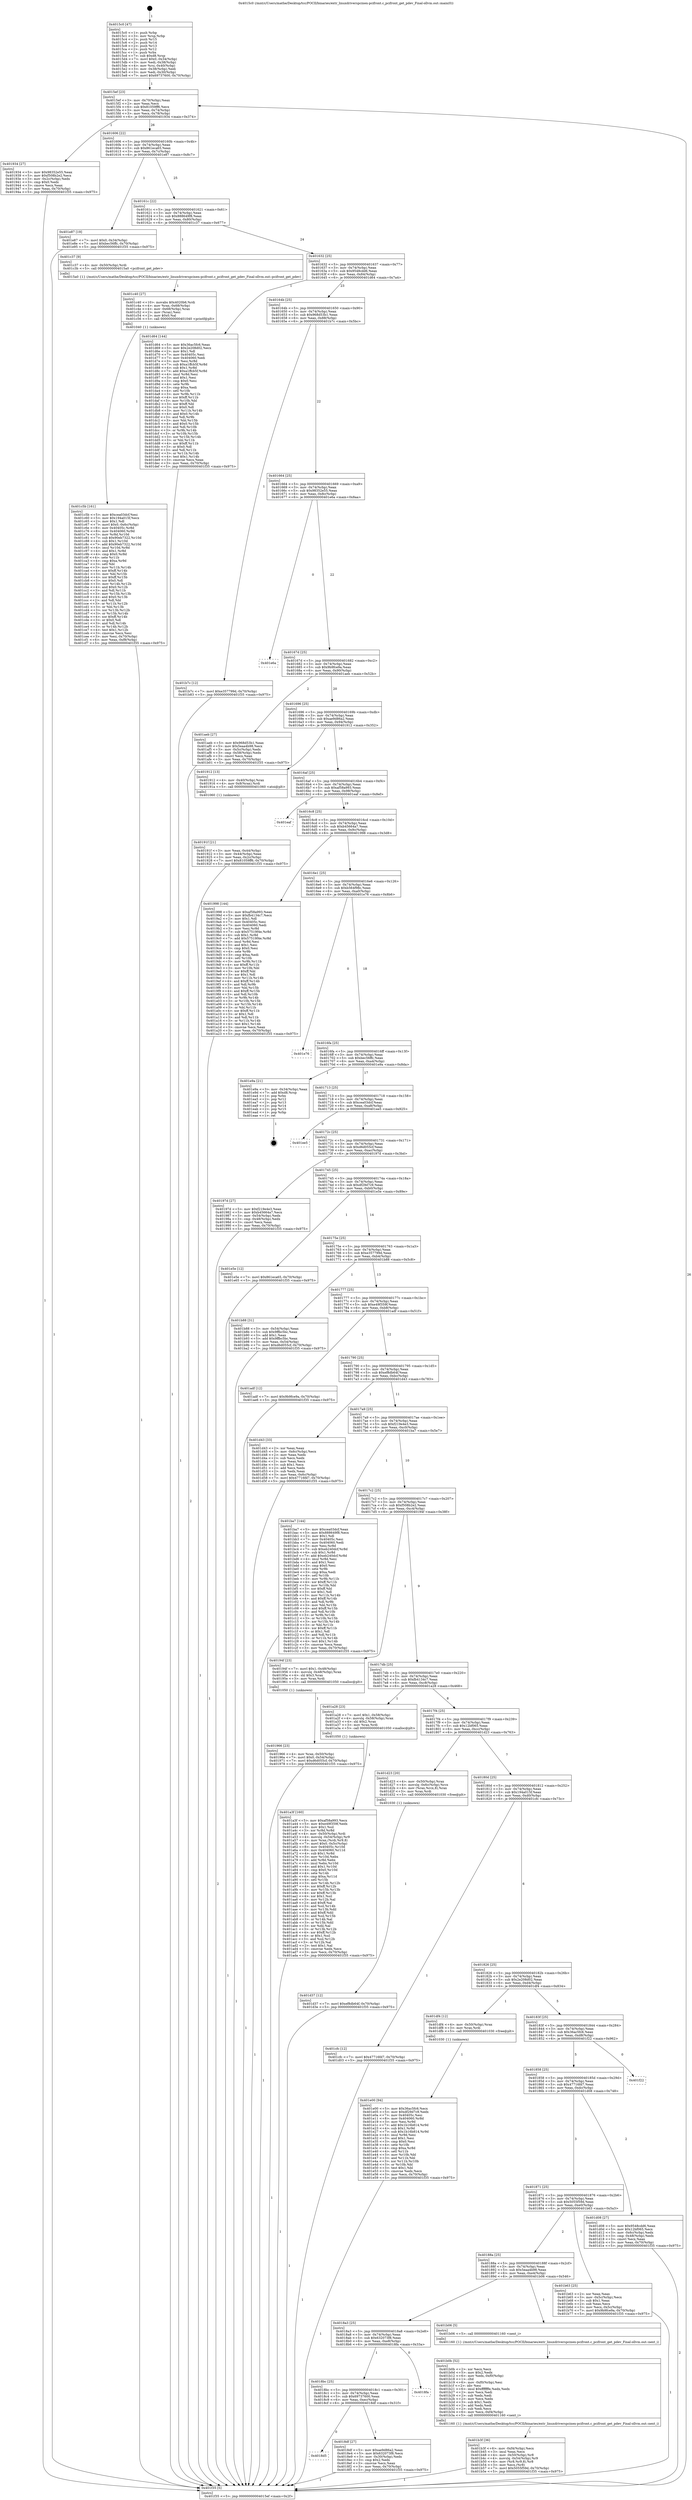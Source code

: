 digraph "0x4015c0" {
  label = "0x4015c0 (/mnt/c/Users/mathe/Desktop/tcc/POCII/binaries/extr_linuxdriverspcixen-pcifront.c_pcifront_get_pdev_Final-ollvm.out::main(0))"
  labelloc = "t"
  node[shape=record]

  Entry [label="",width=0.3,height=0.3,shape=circle,fillcolor=black,style=filled]
  "0x4015ef" [label="{
     0x4015ef [23]\l
     | [instrs]\l
     &nbsp;&nbsp;0x4015ef \<+3\>: mov -0x70(%rbp),%eax\l
     &nbsp;&nbsp;0x4015f2 \<+2\>: mov %eax,%ecx\l
     &nbsp;&nbsp;0x4015f4 \<+6\>: sub $0x81059ff6,%ecx\l
     &nbsp;&nbsp;0x4015fa \<+3\>: mov %eax,-0x74(%rbp)\l
     &nbsp;&nbsp;0x4015fd \<+3\>: mov %ecx,-0x78(%rbp)\l
     &nbsp;&nbsp;0x401600 \<+6\>: je 0000000000401934 \<main+0x374\>\l
  }"]
  "0x401934" [label="{
     0x401934 [27]\l
     | [instrs]\l
     &nbsp;&nbsp;0x401934 \<+5\>: mov $0x98352e55,%eax\l
     &nbsp;&nbsp;0x401939 \<+5\>: mov $0xf508b2e2,%ecx\l
     &nbsp;&nbsp;0x40193e \<+3\>: mov -0x2c(%rbp),%edx\l
     &nbsp;&nbsp;0x401941 \<+3\>: cmp $0x0,%edx\l
     &nbsp;&nbsp;0x401944 \<+3\>: cmove %ecx,%eax\l
     &nbsp;&nbsp;0x401947 \<+3\>: mov %eax,-0x70(%rbp)\l
     &nbsp;&nbsp;0x40194a \<+5\>: jmp 0000000000401f35 \<main+0x975\>\l
  }"]
  "0x401606" [label="{
     0x401606 [22]\l
     | [instrs]\l
     &nbsp;&nbsp;0x401606 \<+5\>: jmp 000000000040160b \<main+0x4b\>\l
     &nbsp;&nbsp;0x40160b \<+3\>: mov -0x74(%rbp),%eax\l
     &nbsp;&nbsp;0x40160e \<+5\>: sub $0x861eca65,%eax\l
     &nbsp;&nbsp;0x401613 \<+3\>: mov %eax,-0x7c(%rbp)\l
     &nbsp;&nbsp;0x401616 \<+6\>: je 0000000000401e87 \<main+0x8c7\>\l
  }"]
  Exit [label="",width=0.3,height=0.3,shape=circle,fillcolor=black,style=filled,peripheries=2]
  "0x401e87" [label="{
     0x401e87 [19]\l
     | [instrs]\l
     &nbsp;&nbsp;0x401e87 \<+7\>: movl $0x0,-0x34(%rbp)\l
     &nbsp;&nbsp;0x401e8e \<+7\>: movl $0xbec56ffc,-0x70(%rbp)\l
     &nbsp;&nbsp;0x401e95 \<+5\>: jmp 0000000000401f35 \<main+0x975\>\l
  }"]
  "0x40161c" [label="{
     0x40161c [22]\l
     | [instrs]\l
     &nbsp;&nbsp;0x40161c \<+5\>: jmp 0000000000401621 \<main+0x61\>\l
     &nbsp;&nbsp;0x401621 \<+3\>: mov -0x74(%rbp),%eax\l
     &nbsp;&nbsp;0x401624 \<+5\>: sub $0x888649f8,%eax\l
     &nbsp;&nbsp;0x401629 \<+3\>: mov %eax,-0x80(%rbp)\l
     &nbsp;&nbsp;0x40162c \<+6\>: je 0000000000401c37 \<main+0x677\>\l
  }"]
  "0x401e00" [label="{
     0x401e00 [94]\l
     | [instrs]\l
     &nbsp;&nbsp;0x401e00 \<+5\>: mov $0x36ac5fc6,%ecx\l
     &nbsp;&nbsp;0x401e05 \<+5\>: mov $0xdf29d7c9,%edx\l
     &nbsp;&nbsp;0x401e0a \<+7\>: mov 0x40405c,%esi\l
     &nbsp;&nbsp;0x401e11 \<+8\>: mov 0x404060,%r8d\l
     &nbsp;&nbsp;0x401e19 \<+3\>: mov %esi,%r9d\l
     &nbsp;&nbsp;0x401e1c \<+7\>: add $0x1b16b814,%r9d\l
     &nbsp;&nbsp;0x401e23 \<+4\>: sub $0x1,%r9d\l
     &nbsp;&nbsp;0x401e27 \<+7\>: sub $0x1b16b814,%r9d\l
     &nbsp;&nbsp;0x401e2e \<+4\>: imul %r9d,%esi\l
     &nbsp;&nbsp;0x401e32 \<+3\>: and $0x1,%esi\l
     &nbsp;&nbsp;0x401e35 \<+3\>: cmp $0x0,%esi\l
     &nbsp;&nbsp;0x401e38 \<+4\>: sete %r10b\l
     &nbsp;&nbsp;0x401e3c \<+4\>: cmp $0xa,%r8d\l
     &nbsp;&nbsp;0x401e40 \<+4\>: setl %r11b\l
     &nbsp;&nbsp;0x401e44 \<+3\>: mov %r10b,%bl\l
     &nbsp;&nbsp;0x401e47 \<+3\>: and %r11b,%bl\l
     &nbsp;&nbsp;0x401e4a \<+3\>: xor %r11b,%r10b\l
     &nbsp;&nbsp;0x401e4d \<+3\>: or %r10b,%bl\l
     &nbsp;&nbsp;0x401e50 \<+3\>: test $0x1,%bl\l
     &nbsp;&nbsp;0x401e53 \<+3\>: cmovne %edx,%ecx\l
     &nbsp;&nbsp;0x401e56 \<+3\>: mov %ecx,-0x70(%rbp)\l
     &nbsp;&nbsp;0x401e59 \<+5\>: jmp 0000000000401f35 \<main+0x975\>\l
  }"]
  "0x401c37" [label="{
     0x401c37 [9]\l
     | [instrs]\l
     &nbsp;&nbsp;0x401c37 \<+4\>: mov -0x50(%rbp),%rdi\l
     &nbsp;&nbsp;0x401c3b \<+5\>: call 00000000004015a0 \<pcifront_get_pdev\>\l
     | [calls]\l
     &nbsp;&nbsp;0x4015a0 \{1\} (/mnt/c/Users/mathe/Desktop/tcc/POCII/binaries/extr_linuxdriverspcixen-pcifront.c_pcifront_get_pdev_Final-ollvm.out::pcifront_get_pdev)\l
  }"]
  "0x401632" [label="{
     0x401632 [25]\l
     | [instrs]\l
     &nbsp;&nbsp;0x401632 \<+5\>: jmp 0000000000401637 \<main+0x77\>\l
     &nbsp;&nbsp;0x401637 \<+3\>: mov -0x74(%rbp),%eax\l
     &nbsp;&nbsp;0x40163a \<+5\>: sub $0x9548cdd6,%eax\l
     &nbsp;&nbsp;0x40163f \<+6\>: mov %eax,-0x84(%rbp)\l
     &nbsp;&nbsp;0x401645 \<+6\>: je 0000000000401d64 \<main+0x7a4\>\l
  }"]
  "0x401d37" [label="{
     0x401d37 [12]\l
     | [instrs]\l
     &nbsp;&nbsp;0x401d37 \<+7\>: movl $0xef8db64f,-0x70(%rbp)\l
     &nbsp;&nbsp;0x401d3e \<+5\>: jmp 0000000000401f35 \<main+0x975\>\l
  }"]
  "0x401d64" [label="{
     0x401d64 [144]\l
     | [instrs]\l
     &nbsp;&nbsp;0x401d64 \<+5\>: mov $0x36ac5fc6,%eax\l
     &nbsp;&nbsp;0x401d69 \<+5\>: mov $0x2e208d02,%ecx\l
     &nbsp;&nbsp;0x401d6e \<+2\>: mov $0x1,%dl\l
     &nbsp;&nbsp;0x401d70 \<+7\>: mov 0x40405c,%esi\l
     &nbsp;&nbsp;0x401d77 \<+7\>: mov 0x404060,%edi\l
     &nbsp;&nbsp;0x401d7e \<+3\>: mov %esi,%r8d\l
     &nbsp;&nbsp;0x401d81 \<+7\>: sub $0xa1ffcb5f,%r8d\l
     &nbsp;&nbsp;0x401d88 \<+4\>: sub $0x1,%r8d\l
     &nbsp;&nbsp;0x401d8c \<+7\>: add $0xa1ffcb5f,%r8d\l
     &nbsp;&nbsp;0x401d93 \<+4\>: imul %r8d,%esi\l
     &nbsp;&nbsp;0x401d97 \<+3\>: and $0x1,%esi\l
     &nbsp;&nbsp;0x401d9a \<+3\>: cmp $0x0,%esi\l
     &nbsp;&nbsp;0x401d9d \<+4\>: sete %r9b\l
     &nbsp;&nbsp;0x401da1 \<+3\>: cmp $0xa,%edi\l
     &nbsp;&nbsp;0x401da4 \<+4\>: setl %r10b\l
     &nbsp;&nbsp;0x401da8 \<+3\>: mov %r9b,%r11b\l
     &nbsp;&nbsp;0x401dab \<+4\>: xor $0xff,%r11b\l
     &nbsp;&nbsp;0x401daf \<+3\>: mov %r10b,%bl\l
     &nbsp;&nbsp;0x401db2 \<+3\>: xor $0xff,%bl\l
     &nbsp;&nbsp;0x401db5 \<+3\>: xor $0x0,%dl\l
     &nbsp;&nbsp;0x401db8 \<+3\>: mov %r11b,%r14b\l
     &nbsp;&nbsp;0x401dbb \<+4\>: and $0x0,%r14b\l
     &nbsp;&nbsp;0x401dbf \<+3\>: and %dl,%r9b\l
     &nbsp;&nbsp;0x401dc2 \<+3\>: mov %bl,%r15b\l
     &nbsp;&nbsp;0x401dc5 \<+4\>: and $0x0,%r15b\l
     &nbsp;&nbsp;0x401dc9 \<+3\>: and %dl,%r10b\l
     &nbsp;&nbsp;0x401dcc \<+3\>: or %r9b,%r14b\l
     &nbsp;&nbsp;0x401dcf \<+3\>: or %r10b,%r15b\l
     &nbsp;&nbsp;0x401dd2 \<+3\>: xor %r15b,%r14b\l
     &nbsp;&nbsp;0x401dd5 \<+3\>: or %bl,%r11b\l
     &nbsp;&nbsp;0x401dd8 \<+4\>: xor $0xff,%r11b\l
     &nbsp;&nbsp;0x401ddc \<+3\>: or $0x0,%dl\l
     &nbsp;&nbsp;0x401ddf \<+3\>: and %dl,%r11b\l
     &nbsp;&nbsp;0x401de2 \<+3\>: or %r11b,%r14b\l
     &nbsp;&nbsp;0x401de5 \<+4\>: test $0x1,%r14b\l
     &nbsp;&nbsp;0x401de9 \<+3\>: cmovne %ecx,%eax\l
     &nbsp;&nbsp;0x401dec \<+3\>: mov %eax,-0x70(%rbp)\l
     &nbsp;&nbsp;0x401def \<+5\>: jmp 0000000000401f35 \<main+0x975\>\l
  }"]
  "0x40164b" [label="{
     0x40164b [25]\l
     | [instrs]\l
     &nbsp;&nbsp;0x40164b \<+5\>: jmp 0000000000401650 \<main+0x90\>\l
     &nbsp;&nbsp;0x401650 \<+3\>: mov -0x74(%rbp),%eax\l
     &nbsp;&nbsp;0x401653 \<+5\>: sub $0x968d53b1,%eax\l
     &nbsp;&nbsp;0x401658 \<+6\>: mov %eax,-0x88(%rbp)\l
     &nbsp;&nbsp;0x40165e \<+6\>: je 0000000000401b7c \<main+0x5bc\>\l
  }"]
  "0x401c5b" [label="{
     0x401c5b [161]\l
     | [instrs]\l
     &nbsp;&nbsp;0x401c5b \<+5\>: mov $0xcea03dcf,%esi\l
     &nbsp;&nbsp;0x401c60 \<+5\>: mov $0x194a015f,%ecx\l
     &nbsp;&nbsp;0x401c65 \<+2\>: mov $0x1,%dl\l
     &nbsp;&nbsp;0x401c67 \<+7\>: movl $0x0,-0x6c(%rbp)\l
     &nbsp;&nbsp;0x401c6e \<+8\>: mov 0x40405c,%r8d\l
     &nbsp;&nbsp;0x401c76 \<+8\>: mov 0x404060,%r9d\l
     &nbsp;&nbsp;0x401c7e \<+3\>: mov %r8d,%r10d\l
     &nbsp;&nbsp;0x401c81 \<+7\>: sub $0x90eb7322,%r10d\l
     &nbsp;&nbsp;0x401c88 \<+4\>: sub $0x1,%r10d\l
     &nbsp;&nbsp;0x401c8c \<+7\>: add $0x90eb7322,%r10d\l
     &nbsp;&nbsp;0x401c93 \<+4\>: imul %r10d,%r8d\l
     &nbsp;&nbsp;0x401c97 \<+4\>: and $0x1,%r8d\l
     &nbsp;&nbsp;0x401c9b \<+4\>: cmp $0x0,%r8d\l
     &nbsp;&nbsp;0x401c9f \<+4\>: sete %r11b\l
     &nbsp;&nbsp;0x401ca3 \<+4\>: cmp $0xa,%r9d\l
     &nbsp;&nbsp;0x401ca7 \<+3\>: setl %bl\l
     &nbsp;&nbsp;0x401caa \<+3\>: mov %r11b,%r14b\l
     &nbsp;&nbsp;0x401cad \<+4\>: xor $0xff,%r14b\l
     &nbsp;&nbsp;0x401cb1 \<+3\>: mov %bl,%r15b\l
     &nbsp;&nbsp;0x401cb4 \<+4\>: xor $0xff,%r15b\l
     &nbsp;&nbsp;0x401cb8 \<+3\>: xor $0x0,%dl\l
     &nbsp;&nbsp;0x401cbb \<+3\>: mov %r14b,%r12b\l
     &nbsp;&nbsp;0x401cbe \<+4\>: and $0x0,%r12b\l
     &nbsp;&nbsp;0x401cc2 \<+3\>: and %dl,%r11b\l
     &nbsp;&nbsp;0x401cc5 \<+3\>: mov %r15b,%r13b\l
     &nbsp;&nbsp;0x401cc8 \<+4\>: and $0x0,%r13b\l
     &nbsp;&nbsp;0x401ccc \<+2\>: and %dl,%bl\l
     &nbsp;&nbsp;0x401cce \<+3\>: or %r11b,%r12b\l
     &nbsp;&nbsp;0x401cd1 \<+3\>: or %bl,%r13b\l
     &nbsp;&nbsp;0x401cd4 \<+3\>: xor %r13b,%r12b\l
     &nbsp;&nbsp;0x401cd7 \<+3\>: or %r15b,%r14b\l
     &nbsp;&nbsp;0x401cda \<+4\>: xor $0xff,%r14b\l
     &nbsp;&nbsp;0x401cde \<+3\>: or $0x0,%dl\l
     &nbsp;&nbsp;0x401ce1 \<+3\>: and %dl,%r14b\l
     &nbsp;&nbsp;0x401ce4 \<+3\>: or %r14b,%r12b\l
     &nbsp;&nbsp;0x401ce7 \<+4\>: test $0x1,%r12b\l
     &nbsp;&nbsp;0x401ceb \<+3\>: cmovne %ecx,%esi\l
     &nbsp;&nbsp;0x401cee \<+3\>: mov %esi,-0x70(%rbp)\l
     &nbsp;&nbsp;0x401cf1 \<+6\>: mov %eax,-0xf8(%rbp)\l
     &nbsp;&nbsp;0x401cf7 \<+5\>: jmp 0000000000401f35 \<main+0x975\>\l
  }"]
  "0x401b7c" [label="{
     0x401b7c [12]\l
     | [instrs]\l
     &nbsp;&nbsp;0x401b7c \<+7\>: movl $0xe357799d,-0x70(%rbp)\l
     &nbsp;&nbsp;0x401b83 \<+5\>: jmp 0000000000401f35 \<main+0x975\>\l
  }"]
  "0x401664" [label="{
     0x401664 [25]\l
     | [instrs]\l
     &nbsp;&nbsp;0x401664 \<+5\>: jmp 0000000000401669 \<main+0xa9\>\l
     &nbsp;&nbsp;0x401669 \<+3\>: mov -0x74(%rbp),%eax\l
     &nbsp;&nbsp;0x40166c \<+5\>: sub $0x98352e55,%eax\l
     &nbsp;&nbsp;0x401671 \<+6\>: mov %eax,-0x8c(%rbp)\l
     &nbsp;&nbsp;0x401677 \<+6\>: je 0000000000401e6a \<main+0x8aa\>\l
  }"]
  "0x401c40" [label="{
     0x401c40 [27]\l
     | [instrs]\l
     &nbsp;&nbsp;0x401c40 \<+10\>: movabs $0x4020b6,%rdi\l
     &nbsp;&nbsp;0x401c4a \<+4\>: mov %rax,-0x68(%rbp)\l
     &nbsp;&nbsp;0x401c4e \<+4\>: mov -0x68(%rbp),%rax\l
     &nbsp;&nbsp;0x401c52 \<+2\>: mov (%rax),%esi\l
     &nbsp;&nbsp;0x401c54 \<+2\>: mov $0x0,%al\l
     &nbsp;&nbsp;0x401c56 \<+5\>: call 0000000000401040 \<printf@plt\>\l
     | [calls]\l
     &nbsp;&nbsp;0x401040 \{1\} (unknown)\l
  }"]
  "0x401e6a" [label="{
     0x401e6a\l
  }", style=dashed]
  "0x40167d" [label="{
     0x40167d [25]\l
     | [instrs]\l
     &nbsp;&nbsp;0x40167d \<+5\>: jmp 0000000000401682 \<main+0xc2\>\l
     &nbsp;&nbsp;0x401682 \<+3\>: mov -0x74(%rbp),%eax\l
     &nbsp;&nbsp;0x401685 \<+5\>: sub $0x9b9fce9a,%eax\l
     &nbsp;&nbsp;0x40168a \<+6\>: mov %eax,-0x90(%rbp)\l
     &nbsp;&nbsp;0x401690 \<+6\>: je 0000000000401aeb \<main+0x52b\>\l
  }"]
  "0x401b3f" [label="{
     0x401b3f [36]\l
     | [instrs]\l
     &nbsp;&nbsp;0x401b3f \<+6\>: mov -0xf4(%rbp),%ecx\l
     &nbsp;&nbsp;0x401b45 \<+3\>: imul %eax,%ecx\l
     &nbsp;&nbsp;0x401b48 \<+4\>: mov -0x50(%rbp),%r8\l
     &nbsp;&nbsp;0x401b4c \<+4\>: movslq -0x54(%rbp),%r9\l
     &nbsp;&nbsp;0x401b50 \<+4\>: mov (%r8,%r9,8),%r8\l
     &nbsp;&nbsp;0x401b54 \<+3\>: mov %ecx,(%r8)\l
     &nbsp;&nbsp;0x401b57 \<+7\>: movl $0x5055f59d,-0x70(%rbp)\l
     &nbsp;&nbsp;0x401b5e \<+5\>: jmp 0000000000401f35 \<main+0x975\>\l
  }"]
  "0x401aeb" [label="{
     0x401aeb [27]\l
     | [instrs]\l
     &nbsp;&nbsp;0x401aeb \<+5\>: mov $0x968d53b1,%eax\l
     &nbsp;&nbsp;0x401af0 \<+5\>: mov $0x5eaa4b98,%ecx\l
     &nbsp;&nbsp;0x401af5 \<+3\>: mov -0x5c(%rbp),%edx\l
     &nbsp;&nbsp;0x401af8 \<+3\>: cmp -0x58(%rbp),%edx\l
     &nbsp;&nbsp;0x401afb \<+3\>: cmovl %ecx,%eax\l
     &nbsp;&nbsp;0x401afe \<+3\>: mov %eax,-0x70(%rbp)\l
     &nbsp;&nbsp;0x401b01 \<+5\>: jmp 0000000000401f35 \<main+0x975\>\l
  }"]
  "0x401696" [label="{
     0x401696 [25]\l
     | [instrs]\l
     &nbsp;&nbsp;0x401696 \<+5\>: jmp 000000000040169b \<main+0xdb\>\l
     &nbsp;&nbsp;0x40169b \<+3\>: mov -0x74(%rbp),%eax\l
     &nbsp;&nbsp;0x40169e \<+5\>: sub $0xae9d86a2,%eax\l
     &nbsp;&nbsp;0x4016a3 \<+6\>: mov %eax,-0x94(%rbp)\l
     &nbsp;&nbsp;0x4016a9 \<+6\>: je 0000000000401912 \<main+0x352\>\l
  }"]
  "0x401b0b" [label="{
     0x401b0b [52]\l
     | [instrs]\l
     &nbsp;&nbsp;0x401b0b \<+2\>: xor %ecx,%ecx\l
     &nbsp;&nbsp;0x401b0d \<+5\>: mov $0x2,%edx\l
     &nbsp;&nbsp;0x401b12 \<+6\>: mov %edx,-0xf0(%rbp)\l
     &nbsp;&nbsp;0x401b18 \<+1\>: cltd\l
     &nbsp;&nbsp;0x401b19 \<+6\>: mov -0xf0(%rbp),%esi\l
     &nbsp;&nbsp;0x401b1f \<+2\>: idiv %esi\l
     &nbsp;&nbsp;0x401b21 \<+6\>: imul $0xfffffffe,%edx,%edx\l
     &nbsp;&nbsp;0x401b27 \<+2\>: mov %ecx,%edi\l
     &nbsp;&nbsp;0x401b29 \<+2\>: sub %edx,%edi\l
     &nbsp;&nbsp;0x401b2b \<+2\>: mov %ecx,%edx\l
     &nbsp;&nbsp;0x401b2d \<+3\>: sub $0x1,%edx\l
     &nbsp;&nbsp;0x401b30 \<+2\>: add %edx,%edi\l
     &nbsp;&nbsp;0x401b32 \<+2\>: sub %edi,%ecx\l
     &nbsp;&nbsp;0x401b34 \<+6\>: mov %ecx,-0xf4(%rbp)\l
     &nbsp;&nbsp;0x401b3a \<+5\>: call 0000000000401160 \<next_i\>\l
     | [calls]\l
     &nbsp;&nbsp;0x401160 \{1\} (/mnt/c/Users/mathe/Desktop/tcc/POCII/binaries/extr_linuxdriverspcixen-pcifront.c_pcifront_get_pdev_Final-ollvm.out::next_i)\l
  }"]
  "0x401912" [label="{
     0x401912 [13]\l
     | [instrs]\l
     &nbsp;&nbsp;0x401912 \<+4\>: mov -0x40(%rbp),%rax\l
     &nbsp;&nbsp;0x401916 \<+4\>: mov 0x8(%rax),%rdi\l
     &nbsp;&nbsp;0x40191a \<+5\>: call 0000000000401060 \<atoi@plt\>\l
     | [calls]\l
     &nbsp;&nbsp;0x401060 \{1\} (unknown)\l
  }"]
  "0x4016af" [label="{
     0x4016af [25]\l
     | [instrs]\l
     &nbsp;&nbsp;0x4016af \<+5\>: jmp 00000000004016b4 \<main+0xf4\>\l
     &nbsp;&nbsp;0x4016b4 \<+3\>: mov -0x74(%rbp),%eax\l
     &nbsp;&nbsp;0x4016b7 \<+5\>: sub $0xaf58a993,%eax\l
     &nbsp;&nbsp;0x4016bc \<+6\>: mov %eax,-0x98(%rbp)\l
     &nbsp;&nbsp;0x4016c2 \<+6\>: je 0000000000401eaf \<main+0x8ef\>\l
  }"]
  "0x401a3f" [label="{
     0x401a3f [160]\l
     | [instrs]\l
     &nbsp;&nbsp;0x401a3f \<+5\>: mov $0xaf58a993,%ecx\l
     &nbsp;&nbsp;0x401a44 \<+5\>: mov $0xe49f359f,%edx\l
     &nbsp;&nbsp;0x401a49 \<+3\>: mov $0x1,%sil\l
     &nbsp;&nbsp;0x401a4c \<+3\>: xor %r8d,%r8d\l
     &nbsp;&nbsp;0x401a4f \<+4\>: mov -0x50(%rbp),%rdi\l
     &nbsp;&nbsp;0x401a53 \<+4\>: movslq -0x54(%rbp),%r9\l
     &nbsp;&nbsp;0x401a57 \<+4\>: mov %rax,(%rdi,%r9,8)\l
     &nbsp;&nbsp;0x401a5b \<+7\>: movl $0x0,-0x5c(%rbp)\l
     &nbsp;&nbsp;0x401a62 \<+8\>: mov 0x40405c,%r10d\l
     &nbsp;&nbsp;0x401a6a \<+8\>: mov 0x404060,%r11d\l
     &nbsp;&nbsp;0x401a72 \<+4\>: sub $0x1,%r8d\l
     &nbsp;&nbsp;0x401a76 \<+3\>: mov %r10d,%ebx\l
     &nbsp;&nbsp;0x401a79 \<+3\>: add %r8d,%ebx\l
     &nbsp;&nbsp;0x401a7c \<+4\>: imul %ebx,%r10d\l
     &nbsp;&nbsp;0x401a80 \<+4\>: and $0x1,%r10d\l
     &nbsp;&nbsp;0x401a84 \<+4\>: cmp $0x0,%r10d\l
     &nbsp;&nbsp;0x401a88 \<+4\>: sete %r14b\l
     &nbsp;&nbsp;0x401a8c \<+4\>: cmp $0xa,%r11d\l
     &nbsp;&nbsp;0x401a90 \<+4\>: setl %r15b\l
     &nbsp;&nbsp;0x401a94 \<+3\>: mov %r14b,%r12b\l
     &nbsp;&nbsp;0x401a97 \<+4\>: xor $0xff,%r12b\l
     &nbsp;&nbsp;0x401a9b \<+3\>: mov %r15b,%r13b\l
     &nbsp;&nbsp;0x401a9e \<+4\>: xor $0xff,%r13b\l
     &nbsp;&nbsp;0x401aa2 \<+4\>: xor $0x1,%sil\l
     &nbsp;&nbsp;0x401aa6 \<+3\>: mov %r12b,%al\l
     &nbsp;&nbsp;0x401aa9 \<+2\>: and $0xff,%al\l
     &nbsp;&nbsp;0x401aab \<+3\>: and %sil,%r14b\l
     &nbsp;&nbsp;0x401aae \<+3\>: mov %r13b,%dil\l
     &nbsp;&nbsp;0x401ab1 \<+4\>: and $0xff,%dil\l
     &nbsp;&nbsp;0x401ab5 \<+3\>: and %sil,%r15b\l
     &nbsp;&nbsp;0x401ab8 \<+3\>: or %r14b,%al\l
     &nbsp;&nbsp;0x401abb \<+3\>: or %r15b,%dil\l
     &nbsp;&nbsp;0x401abe \<+3\>: xor %dil,%al\l
     &nbsp;&nbsp;0x401ac1 \<+3\>: or %r13b,%r12b\l
     &nbsp;&nbsp;0x401ac4 \<+4\>: xor $0xff,%r12b\l
     &nbsp;&nbsp;0x401ac8 \<+4\>: or $0x1,%sil\l
     &nbsp;&nbsp;0x401acc \<+3\>: and %sil,%r12b\l
     &nbsp;&nbsp;0x401acf \<+3\>: or %r12b,%al\l
     &nbsp;&nbsp;0x401ad2 \<+2\>: test $0x1,%al\l
     &nbsp;&nbsp;0x401ad4 \<+3\>: cmovne %edx,%ecx\l
     &nbsp;&nbsp;0x401ad7 \<+3\>: mov %ecx,-0x70(%rbp)\l
     &nbsp;&nbsp;0x401ada \<+5\>: jmp 0000000000401f35 \<main+0x975\>\l
  }"]
  "0x401eaf" [label="{
     0x401eaf\l
  }", style=dashed]
  "0x4016c8" [label="{
     0x4016c8 [25]\l
     | [instrs]\l
     &nbsp;&nbsp;0x4016c8 \<+5\>: jmp 00000000004016cd \<main+0x10d\>\l
     &nbsp;&nbsp;0x4016cd \<+3\>: mov -0x74(%rbp),%eax\l
     &nbsp;&nbsp;0x4016d0 \<+5\>: sub $0xb45664a7,%eax\l
     &nbsp;&nbsp;0x4016d5 \<+6\>: mov %eax,-0x9c(%rbp)\l
     &nbsp;&nbsp;0x4016db \<+6\>: je 0000000000401998 \<main+0x3d8\>\l
  }"]
  "0x401966" [label="{
     0x401966 [23]\l
     | [instrs]\l
     &nbsp;&nbsp;0x401966 \<+4\>: mov %rax,-0x50(%rbp)\l
     &nbsp;&nbsp;0x40196a \<+7\>: movl $0x0,-0x54(%rbp)\l
     &nbsp;&nbsp;0x401971 \<+7\>: movl $0xd6d055cf,-0x70(%rbp)\l
     &nbsp;&nbsp;0x401978 \<+5\>: jmp 0000000000401f35 \<main+0x975\>\l
  }"]
  "0x401998" [label="{
     0x401998 [144]\l
     | [instrs]\l
     &nbsp;&nbsp;0x401998 \<+5\>: mov $0xaf58a993,%eax\l
     &nbsp;&nbsp;0x40199d \<+5\>: mov $0xfb4134c7,%ecx\l
     &nbsp;&nbsp;0x4019a2 \<+2\>: mov $0x1,%dl\l
     &nbsp;&nbsp;0x4019a4 \<+7\>: mov 0x40405c,%esi\l
     &nbsp;&nbsp;0x4019ab \<+7\>: mov 0x404060,%edi\l
     &nbsp;&nbsp;0x4019b2 \<+3\>: mov %esi,%r8d\l
     &nbsp;&nbsp;0x4019b5 \<+7\>: sub $0x57519f4e,%r8d\l
     &nbsp;&nbsp;0x4019bc \<+4\>: sub $0x1,%r8d\l
     &nbsp;&nbsp;0x4019c0 \<+7\>: add $0x57519f4e,%r8d\l
     &nbsp;&nbsp;0x4019c7 \<+4\>: imul %r8d,%esi\l
     &nbsp;&nbsp;0x4019cb \<+3\>: and $0x1,%esi\l
     &nbsp;&nbsp;0x4019ce \<+3\>: cmp $0x0,%esi\l
     &nbsp;&nbsp;0x4019d1 \<+4\>: sete %r9b\l
     &nbsp;&nbsp;0x4019d5 \<+3\>: cmp $0xa,%edi\l
     &nbsp;&nbsp;0x4019d8 \<+4\>: setl %r10b\l
     &nbsp;&nbsp;0x4019dc \<+3\>: mov %r9b,%r11b\l
     &nbsp;&nbsp;0x4019df \<+4\>: xor $0xff,%r11b\l
     &nbsp;&nbsp;0x4019e3 \<+3\>: mov %r10b,%bl\l
     &nbsp;&nbsp;0x4019e6 \<+3\>: xor $0xff,%bl\l
     &nbsp;&nbsp;0x4019e9 \<+3\>: xor $0x1,%dl\l
     &nbsp;&nbsp;0x4019ec \<+3\>: mov %r11b,%r14b\l
     &nbsp;&nbsp;0x4019ef \<+4\>: and $0xff,%r14b\l
     &nbsp;&nbsp;0x4019f3 \<+3\>: and %dl,%r9b\l
     &nbsp;&nbsp;0x4019f6 \<+3\>: mov %bl,%r15b\l
     &nbsp;&nbsp;0x4019f9 \<+4\>: and $0xff,%r15b\l
     &nbsp;&nbsp;0x4019fd \<+3\>: and %dl,%r10b\l
     &nbsp;&nbsp;0x401a00 \<+3\>: or %r9b,%r14b\l
     &nbsp;&nbsp;0x401a03 \<+3\>: or %r10b,%r15b\l
     &nbsp;&nbsp;0x401a06 \<+3\>: xor %r15b,%r14b\l
     &nbsp;&nbsp;0x401a09 \<+3\>: or %bl,%r11b\l
     &nbsp;&nbsp;0x401a0c \<+4\>: xor $0xff,%r11b\l
     &nbsp;&nbsp;0x401a10 \<+3\>: or $0x1,%dl\l
     &nbsp;&nbsp;0x401a13 \<+3\>: and %dl,%r11b\l
     &nbsp;&nbsp;0x401a16 \<+3\>: or %r11b,%r14b\l
     &nbsp;&nbsp;0x401a19 \<+4\>: test $0x1,%r14b\l
     &nbsp;&nbsp;0x401a1d \<+3\>: cmovne %ecx,%eax\l
     &nbsp;&nbsp;0x401a20 \<+3\>: mov %eax,-0x70(%rbp)\l
     &nbsp;&nbsp;0x401a23 \<+5\>: jmp 0000000000401f35 \<main+0x975\>\l
  }"]
  "0x4016e1" [label="{
     0x4016e1 [25]\l
     | [instrs]\l
     &nbsp;&nbsp;0x4016e1 \<+5\>: jmp 00000000004016e6 \<main+0x126\>\l
     &nbsp;&nbsp;0x4016e6 \<+3\>: mov -0x74(%rbp),%eax\l
     &nbsp;&nbsp;0x4016e9 \<+5\>: sub $0xb564f98c,%eax\l
     &nbsp;&nbsp;0x4016ee \<+6\>: mov %eax,-0xa0(%rbp)\l
     &nbsp;&nbsp;0x4016f4 \<+6\>: je 0000000000401e76 \<main+0x8b6\>\l
  }"]
  "0x40191f" [label="{
     0x40191f [21]\l
     | [instrs]\l
     &nbsp;&nbsp;0x40191f \<+3\>: mov %eax,-0x44(%rbp)\l
     &nbsp;&nbsp;0x401922 \<+3\>: mov -0x44(%rbp),%eax\l
     &nbsp;&nbsp;0x401925 \<+3\>: mov %eax,-0x2c(%rbp)\l
     &nbsp;&nbsp;0x401928 \<+7\>: movl $0x81059ff6,-0x70(%rbp)\l
     &nbsp;&nbsp;0x40192f \<+5\>: jmp 0000000000401f35 \<main+0x975\>\l
  }"]
  "0x401e76" [label="{
     0x401e76\l
  }", style=dashed]
  "0x4016fa" [label="{
     0x4016fa [25]\l
     | [instrs]\l
     &nbsp;&nbsp;0x4016fa \<+5\>: jmp 00000000004016ff \<main+0x13f\>\l
     &nbsp;&nbsp;0x4016ff \<+3\>: mov -0x74(%rbp),%eax\l
     &nbsp;&nbsp;0x401702 \<+5\>: sub $0xbec56ffc,%eax\l
     &nbsp;&nbsp;0x401707 \<+6\>: mov %eax,-0xa4(%rbp)\l
     &nbsp;&nbsp;0x40170d \<+6\>: je 0000000000401e9a \<main+0x8da\>\l
  }"]
  "0x4015c0" [label="{
     0x4015c0 [47]\l
     | [instrs]\l
     &nbsp;&nbsp;0x4015c0 \<+1\>: push %rbp\l
     &nbsp;&nbsp;0x4015c1 \<+3\>: mov %rsp,%rbp\l
     &nbsp;&nbsp;0x4015c4 \<+2\>: push %r15\l
     &nbsp;&nbsp;0x4015c6 \<+2\>: push %r14\l
     &nbsp;&nbsp;0x4015c8 \<+2\>: push %r13\l
     &nbsp;&nbsp;0x4015ca \<+2\>: push %r12\l
     &nbsp;&nbsp;0x4015cc \<+1\>: push %rbx\l
     &nbsp;&nbsp;0x4015cd \<+7\>: sub $0xd8,%rsp\l
     &nbsp;&nbsp;0x4015d4 \<+7\>: movl $0x0,-0x34(%rbp)\l
     &nbsp;&nbsp;0x4015db \<+3\>: mov %edi,-0x38(%rbp)\l
     &nbsp;&nbsp;0x4015de \<+4\>: mov %rsi,-0x40(%rbp)\l
     &nbsp;&nbsp;0x4015e2 \<+3\>: mov -0x38(%rbp),%edi\l
     &nbsp;&nbsp;0x4015e5 \<+3\>: mov %edi,-0x30(%rbp)\l
     &nbsp;&nbsp;0x4015e8 \<+7\>: movl $0x69737600,-0x70(%rbp)\l
  }"]
  "0x401e9a" [label="{
     0x401e9a [21]\l
     | [instrs]\l
     &nbsp;&nbsp;0x401e9a \<+3\>: mov -0x34(%rbp),%eax\l
     &nbsp;&nbsp;0x401e9d \<+7\>: add $0xd8,%rsp\l
     &nbsp;&nbsp;0x401ea4 \<+1\>: pop %rbx\l
     &nbsp;&nbsp;0x401ea5 \<+2\>: pop %r12\l
     &nbsp;&nbsp;0x401ea7 \<+2\>: pop %r13\l
     &nbsp;&nbsp;0x401ea9 \<+2\>: pop %r14\l
     &nbsp;&nbsp;0x401eab \<+2\>: pop %r15\l
     &nbsp;&nbsp;0x401ead \<+1\>: pop %rbp\l
     &nbsp;&nbsp;0x401eae \<+1\>: ret\l
  }"]
  "0x401713" [label="{
     0x401713 [25]\l
     | [instrs]\l
     &nbsp;&nbsp;0x401713 \<+5\>: jmp 0000000000401718 \<main+0x158\>\l
     &nbsp;&nbsp;0x401718 \<+3\>: mov -0x74(%rbp),%eax\l
     &nbsp;&nbsp;0x40171b \<+5\>: sub $0xcea03dcf,%eax\l
     &nbsp;&nbsp;0x401720 \<+6\>: mov %eax,-0xa8(%rbp)\l
     &nbsp;&nbsp;0x401726 \<+6\>: je 0000000000401ee5 \<main+0x925\>\l
  }"]
  "0x401f35" [label="{
     0x401f35 [5]\l
     | [instrs]\l
     &nbsp;&nbsp;0x401f35 \<+5\>: jmp 00000000004015ef \<main+0x2f\>\l
  }"]
  "0x401ee5" [label="{
     0x401ee5\l
  }", style=dashed]
  "0x40172c" [label="{
     0x40172c [25]\l
     | [instrs]\l
     &nbsp;&nbsp;0x40172c \<+5\>: jmp 0000000000401731 \<main+0x171\>\l
     &nbsp;&nbsp;0x401731 \<+3\>: mov -0x74(%rbp),%eax\l
     &nbsp;&nbsp;0x401734 \<+5\>: sub $0xd6d055cf,%eax\l
     &nbsp;&nbsp;0x401739 \<+6\>: mov %eax,-0xac(%rbp)\l
     &nbsp;&nbsp;0x40173f \<+6\>: je 000000000040197d \<main+0x3bd\>\l
  }"]
  "0x4018d5" [label="{
     0x4018d5\l
  }", style=dashed]
  "0x40197d" [label="{
     0x40197d [27]\l
     | [instrs]\l
     &nbsp;&nbsp;0x40197d \<+5\>: mov $0xf219e4e3,%eax\l
     &nbsp;&nbsp;0x401982 \<+5\>: mov $0xb45664a7,%ecx\l
     &nbsp;&nbsp;0x401987 \<+3\>: mov -0x54(%rbp),%edx\l
     &nbsp;&nbsp;0x40198a \<+3\>: cmp -0x48(%rbp),%edx\l
     &nbsp;&nbsp;0x40198d \<+3\>: cmovl %ecx,%eax\l
     &nbsp;&nbsp;0x401990 \<+3\>: mov %eax,-0x70(%rbp)\l
     &nbsp;&nbsp;0x401993 \<+5\>: jmp 0000000000401f35 \<main+0x975\>\l
  }"]
  "0x401745" [label="{
     0x401745 [25]\l
     | [instrs]\l
     &nbsp;&nbsp;0x401745 \<+5\>: jmp 000000000040174a \<main+0x18a\>\l
     &nbsp;&nbsp;0x40174a \<+3\>: mov -0x74(%rbp),%eax\l
     &nbsp;&nbsp;0x40174d \<+5\>: sub $0xdf29d7c9,%eax\l
     &nbsp;&nbsp;0x401752 \<+6\>: mov %eax,-0xb0(%rbp)\l
     &nbsp;&nbsp;0x401758 \<+6\>: je 0000000000401e5e \<main+0x89e\>\l
  }"]
  "0x4018df" [label="{
     0x4018df [27]\l
     | [instrs]\l
     &nbsp;&nbsp;0x4018df \<+5\>: mov $0xae9d86a2,%eax\l
     &nbsp;&nbsp;0x4018e4 \<+5\>: mov $0x632073f8,%ecx\l
     &nbsp;&nbsp;0x4018e9 \<+3\>: mov -0x30(%rbp),%edx\l
     &nbsp;&nbsp;0x4018ec \<+3\>: cmp $0x2,%edx\l
     &nbsp;&nbsp;0x4018ef \<+3\>: cmovne %ecx,%eax\l
     &nbsp;&nbsp;0x4018f2 \<+3\>: mov %eax,-0x70(%rbp)\l
     &nbsp;&nbsp;0x4018f5 \<+5\>: jmp 0000000000401f35 \<main+0x975\>\l
  }"]
  "0x401e5e" [label="{
     0x401e5e [12]\l
     | [instrs]\l
     &nbsp;&nbsp;0x401e5e \<+7\>: movl $0x861eca65,-0x70(%rbp)\l
     &nbsp;&nbsp;0x401e65 \<+5\>: jmp 0000000000401f35 \<main+0x975\>\l
  }"]
  "0x40175e" [label="{
     0x40175e [25]\l
     | [instrs]\l
     &nbsp;&nbsp;0x40175e \<+5\>: jmp 0000000000401763 \<main+0x1a3\>\l
     &nbsp;&nbsp;0x401763 \<+3\>: mov -0x74(%rbp),%eax\l
     &nbsp;&nbsp;0x401766 \<+5\>: sub $0xe357799d,%eax\l
     &nbsp;&nbsp;0x40176b \<+6\>: mov %eax,-0xb4(%rbp)\l
     &nbsp;&nbsp;0x401771 \<+6\>: je 0000000000401b88 \<main+0x5c8\>\l
  }"]
  "0x4018bc" [label="{
     0x4018bc [25]\l
     | [instrs]\l
     &nbsp;&nbsp;0x4018bc \<+5\>: jmp 00000000004018c1 \<main+0x301\>\l
     &nbsp;&nbsp;0x4018c1 \<+3\>: mov -0x74(%rbp),%eax\l
     &nbsp;&nbsp;0x4018c4 \<+5\>: sub $0x69737600,%eax\l
     &nbsp;&nbsp;0x4018c9 \<+6\>: mov %eax,-0xec(%rbp)\l
     &nbsp;&nbsp;0x4018cf \<+6\>: je 00000000004018df \<main+0x31f\>\l
  }"]
  "0x401b88" [label="{
     0x401b88 [31]\l
     | [instrs]\l
     &nbsp;&nbsp;0x401b88 \<+3\>: mov -0x54(%rbp),%eax\l
     &nbsp;&nbsp;0x401b8b \<+5\>: sub $0x9ffbc5bc,%eax\l
     &nbsp;&nbsp;0x401b90 \<+3\>: add $0x1,%eax\l
     &nbsp;&nbsp;0x401b93 \<+5\>: add $0x9ffbc5bc,%eax\l
     &nbsp;&nbsp;0x401b98 \<+3\>: mov %eax,-0x54(%rbp)\l
     &nbsp;&nbsp;0x401b9b \<+7\>: movl $0xd6d055cf,-0x70(%rbp)\l
     &nbsp;&nbsp;0x401ba2 \<+5\>: jmp 0000000000401f35 \<main+0x975\>\l
  }"]
  "0x401777" [label="{
     0x401777 [25]\l
     | [instrs]\l
     &nbsp;&nbsp;0x401777 \<+5\>: jmp 000000000040177c \<main+0x1bc\>\l
     &nbsp;&nbsp;0x40177c \<+3\>: mov -0x74(%rbp),%eax\l
     &nbsp;&nbsp;0x40177f \<+5\>: sub $0xe49f359f,%eax\l
     &nbsp;&nbsp;0x401784 \<+6\>: mov %eax,-0xb8(%rbp)\l
     &nbsp;&nbsp;0x40178a \<+6\>: je 0000000000401adf \<main+0x51f\>\l
  }"]
  "0x4018fa" [label="{
     0x4018fa\l
  }", style=dashed]
  "0x401adf" [label="{
     0x401adf [12]\l
     | [instrs]\l
     &nbsp;&nbsp;0x401adf \<+7\>: movl $0x9b9fce9a,-0x70(%rbp)\l
     &nbsp;&nbsp;0x401ae6 \<+5\>: jmp 0000000000401f35 \<main+0x975\>\l
  }"]
  "0x401790" [label="{
     0x401790 [25]\l
     | [instrs]\l
     &nbsp;&nbsp;0x401790 \<+5\>: jmp 0000000000401795 \<main+0x1d5\>\l
     &nbsp;&nbsp;0x401795 \<+3\>: mov -0x74(%rbp),%eax\l
     &nbsp;&nbsp;0x401798 \<+5\>: sub $0xef8db64f,%eax\l
     &nbsp;&nbsp;0x40179d \<+6\>: mov %eax,-0xbc(%rbp)\l
     &nbsp;&nbsp;0x4017a3 \<+6\>: je 0000000000401d43 \<main+0x783\>\l
  }"]
  "0x4018a3" [label="{
     0x4018a3 [25]\l
     | [instrs]\l
     &nbsp;&nbsp;0x4018a3 \<+5\>: jmp 00000000004018a8 \<main+0x2e8\>\l
     &nbsp;&nbsp;0x4018a8 \<+3\>: mov -0x74(%rbp),%eax\l
     &nbsp;&nbsp;0x4018ab \<+5\>: sub $0x632073f8,%eax\l
     &nbsp;&nbsp;0x4018b0 \<+6\>: mov %eax,-0xe8(%rbp)\l
     &nbsp;&nbsp;0x4018b6 \<+6\>: je 00000000004018fa \<main+0x33a\>\l
  }"]
  "0x401d43" [label="{
     0x401d43 [33]\l
     | [instrs]\l
     &nbsp;&nbsp;0x401d43 \<+2\>: xor %eax,%eax\l
     &nbsp;&nbsp;0x401d45 \<+3\>: mov -0x6c(%rbp),%ecx\l
     &nbsp;&nbsp;0x401d48 \<+2\>: mov %eax,%edx\l
     &nbsp;&nbsp;0x401d4a \<+2\>: sub %ecx,%edx\l
     &nbsp;&nbsp;0x401d4c \<+2\>: mov %eax,%ecx\l
     &nbsp;&nbsp;0x401d4e \<+3\>: sub $0x1,%ecx\l
     &nbsp;&nbsp;0x401d51 \<+2\>: add %ecx,%edx\l
     &nbsp;&nbsp;0x401d53 \<+2\>: sub %edx,%eax\l
     &nbsp;&nbsp;0x401d55 \<+3\>: mov %eax,-0x6c(%rbp)\l
     &nbsp;&nbsp;0x401d58 \<+7\>: movl $0x47716fd7,-0x70(%rbp)\l
     &nbsp;&nbsp;0x401d5f \<+5\>: jmp 0000000000401f35 \<main+0x975\>\l
  }"]
  "0x4017a9" [label="{
     0x4017a9 [25]\l
     | [instrs]\l
     &nbsp;&nbsp;0x4017a9 \<+5\>: jmp 00000000004017ae \<main+0x1ee\>\l
     &nbsp;&nbsp;0x4017ae \<+3\>: mov -0x74(%rbp),%eax\l
     &nbsp;&nbsp;0x4017b1 \<+5\>: sub $0xf219e4e3,%eax\l
     &nbsp;&nbsp;0x4017b6 \<+6\>: mov %eax,-0xc0(%rbp)\l
     &nbsp;&nbsp;0x4017bc \<+6\>: je 0000000000401ba7 \<main+0x5e7\>\l
  }"]
  "0x401b06" [label="{
     0x401b06 [5]\l
     | [instrs]\l
     &nbsp;&nbsp;0x401b06 \<+5\>: call 0000000000401160 \<next_i\>\l
     | [calls]\l
     &nbsp;&nbsp;0x401160 \{1\} (/mnt/c/Users/mathe/Desktop/tcc/POCII/binaries/extr_linuxdriverspcixen-pcifront.c_pcifront_get_pdev_Final-ollvm.out::next_i)\l
  }"]
  "0x401ba7" [label="{
     0x401ba7 [144]\l
     | [instrs]\l
     &nbsp;&nbsp;0x401ba7 \<+5\>: mov $0xcea03dcf,%eax\l
     &nbsp;&nbsp;0x401bac \<+5\>: mov $0x888649f8,%ecx\l
     &nbsp;&nbsp;0x401bb1 \<+2\>: mov $0x1,%dl\l
     &nbsp;&nbsp;0x401bb3 \<+7\>: mov 0x40405c,%esi\l
     &nbsp;&nbsp;0x401bba \<+7\>: mov 0x404060,%edi\l
     &nbsp;&nbsp;0x401bc1 \<+3\>: mov %esi,%r8d\l
     &nbsp;&nbsp;0x401bc4 \<+7\>: sub $0xeb240dcf,%r8d\l
     &nbsp;&nbsp;0x401bcb \<+4\>: sub $0x1,%r8d\l
     &nbsp;&nbsp;0x401bcf \<+7\>: add $0xeb240dcf,%r8d\l
     &nbsp;&nbsp;0x401bd6 \<+4\>: imul %r8d,%esi\l
     &nbsp;&nbsp;0x401bda \<+3\>: and $0x1,%esi\l
     &nbsp;&nbsp;0x401bdd \<+3\>: cmp $0x0,%esi\l
     &nbsp;&nbsp;0x401be0 \<+4\>: sete %r9b\l
     &nbsp;&nbsp;0x401be4 \<+3\>: cmp $0xa,%edi\l
     &nbsp;&nbsp;0x401be7 \<+4\>: setl %r10b\l
     &nbsp;&nbsp;0x401beb \<+3\>: mov %r9b,%r11b\l
     &nbsp;&nbsp;0x401bee \<+4\>: xor $0xff,%r11b\l
     &nbsp;&nbsp;0x401bf2 \<+3\>: mov %r10b,%bl\l
     &nbsp;&nbsp;0x401bf5 \<+3\>: xor $0xff,%bl\l
     &nbsp;&nbsp;0x401bf8 \<+3\>: xor $0x1,%dl\l
     &nbsp;&nbsp;0x401bfb \<+3\>: mov %r11b,%r14b\l
     &nbsp;&nbsp;0x401bfe \<+4\>: and $0xff,%r14b\l
     &nbsp;&nbsp;0x401c02 \<+3\>: and %dl,%r9b\l
     &nbsp;&nbsp;0x401c05 \<+3\>: mov %bl,%r15b\l
     &nbsp;&nbsp;0x401c08 \<+4\>: and $0xff,%r15b\l
     &nbsp;&nbsp;0x401c0c \<+3\>: and %dl,%r10b\l
     &nbsp;&nbsp;0x401c0f \<+3\>: or %r9b,%r14b\l
     &nbsp;&nbsp;0x401c12 \<+3\>: or %r10b,%r15b\l
     &nbsp;&nbsp;0x401c15 \<+3\>: xor %r15b,%r14b\l
     &nbsp;&nbsp;0x401c18 \<+3\>: or %bl,%r11b\l
     &nbsp;&nbsp;0x401c1b \<+4\>: xor $0xff,%r11b\l
     &nbsp;&nbsp;0x401c1f \<+3\>: or $0x1,%dl\l
     &nbsp;&nbsp;0x401c22 \<+3\>: and %dl,%r11b\l
     &nbsp;&nbsp;0x401c25 \<+3\>: or %r11b,%r14b\l
     &nbsp;&nbsp;0x401c28 \<+4\>: test $0x1,%r14b\l
     &nbsp;&nbsp;0x401c2c \<+3\>: cmovne %ecx,%eax\l
     &nbsp;&nbsp;0x401c2f \<+3\>: mov %eax,-0x70(%rbp)\l
     &nbsp;&nbsp;0x401c32 \<+5\>: jmp 0000000000401f35 \<main+0x975\>\l
  }"]
  "0x4017c2" [label="{
     0x4017c2 [25]\l
     | [instrs]\l
     &nbsp;&nbsp;0x4017c2 \<+5\>: jmp 00000000004017c7 \<main+0x207\>\l
     &nbsp;&nbsp;0x4017c7 \<+3\>: mov -0x74(%rbp),%eax\l
     &nbsp;&nbsp;0x4017ca \<+5\>: sub $0xf508b2e2,%eax\l
     &nbsp;&nbsp;0x4017cf \<+6\>: mov %eax,-0xc4(%rbp)\l
     &nbsp;&nbsp;0x4017d5 \<+6\>: je 000000000040194f \<main+0x38f\>\l
  }"]
  "0x40188a" [label="{
     0x40188a [25]\l
     | [instrs]\l
     &nbsp;&nbsp;0x40188a \<+5\>: jmp 000000000040188f \<main+0x2cf\>\l
     &nbsp;&nbsp;0x40188f \<+3\>: mov -0x74(%rbp),%eax\l
     &nbsp;&nbsp;0x401892 \<+5\>: sub $0x5eaa4b98,%eax\l
     &nbsp;&nbsp;0x401897 \<+6\>: mov %eax,-0xe4(%rbp)\l
     &nbsp;&nbsp;0x40189d \<+6\>: je 0000000000401b06 \<main+0x546\>\l
  }"]
  "0x40194f" [label="{
     0x40194f [23]\l
     | [instrs]\l
     &nbsp;&nbsp;0x40194f \<+7\>: movl $0x1,-0x48(%rbp)\l
     &nbsp;&nbsp;0x401956 \<+4\>: movslq -0x48(%rbp),%rax\l
     &nbsp;&nbsp;0x40195a \<+4\>: shl $0x3,%rax\l
     &nbsp;&nbsp;0x40195e \<+3\>: mov %rax,%rdi\l
     &nbsp;&nbsp;0x401961 \<+5\>: call 0000000000401050 \<malloc@plt\>\l
     | [calls]\l
     &nbsp;&nbsp;0x401050 \{1\} (unknown)\l
  }"]
  "0x4017db" [label="{
     0x4017db [25]\l
     | [instrs]\l
     &nbsp;&nbsp;0x4017db \<+5\>: jmp 00000000004017e0 \<main+0x220\>\l
     &nbsp;&nbsp;0x4017e0 \<+3\>: mov -0x74(%rbp),%eax\l
     &nbsp;&nbsp;0x4017e3 \<+5\>: sub $0xfb4134c7,%eax\l
     &nbsp;&nbsp;0x4017e8 \<+6\>: mov %eax,-0xc8(%rbp)\l
     &nbsp;&nbsp;0x4017ee \<+6\>: je 0000000000401a28 \<main+0x468\>\l
  }"]
  "0x401b63" [label="{
     0x401b63 [25]\l
     | [instrs]\l
     &nbsp;&nbsp;0x401b63 \<+2\>: xor %eax,%eax\l
     &nbsp;&nbsp;0x401b65 \<+3\>: mov -0x5c(%rbp),%ecx\l
     &nbsp;&nbsp;0x401b68 \<+3\>: sub $0x1,%eax\l
     &nbsp;&nbsp;0x401b6b \<+2\>: sub %eax,%ecx\l
     &nbsp;&nbsp;0x401b6d \<+3\>: mov %ecx,-0x5c(%rbp)\l
     &nbsp;&nbsp;0x401b70 \<+7\>: movl $0x9b9fce9a,-0x70(%rbp)\l
     &nbsp;&nbsp;0x401b77 \<+5\>: jmp 0000000000401f35 \<main+0x975\>\l
  }"]
  "0x401a28" [label="{
     0x401a28 [23]\l
     | [instrs]\l
     &nbsp;&nbsp;0x401a28 \<+7\>: movl $0x1,-0x58(%rbp)\l
     &nbsp;&nbsp;0x401a2f \<+4\>: movslq -0x58(%rbp),%rax\l
     &nbsp;&nbsp;0x401a33 \<+4\>: shl $0x2,%rax\l
     &nbsp;&nbsp;0x401a37 \<+3\>: mov %rax,%rdi\l
     &nbsp;&nbsp;0x401a3a \<+5\>: call 0000000000401050 \<malloc@plt\>\l
     | [calls]\l
     &nbsp;&nbsp;0x401050 \{1\} (unknown)\l
  }"]
  "0x4017f4" [label="{
     0x4017f4 [25]\l
     | [instrs]\l
     &nbsp;&nbsp;0x4017f4 \<+5\>: jmp 00000000004017f9 \<main+0x239\>\l
     &nbsp;&nbsp;0x4017f9 \<+3\>: mov -0x74(%rbp),%eax\l
     &nbsp;&nbsp;0x4017fc \<+5\>: sub $0x12bf065,%eax\l
     &nbsp;&nbsp;0x401801 \<+6\>: mov %eax,-0xcc(%rbp)\l
     &nbsp;&nbsp;0x401807 \<+6\>: je 0000000000401d23 \<main+0x763\>\l
  }"]
  "0x401871" [label="{
     0x401871 [25]\l
     | [instrs]\l
     &nbsp;&nbsp;0x401871 \<+5\>: jmp 0000000000401876 \<main+0x2b6\>\l
     &nbsp;&nbsp;0x401876 \<+3\>: mov -0x74(%rbp),%eax\l
     &nbsp;&nbsp;0x401879 \<+5\>: sub $0x5055f59d,%eax\l
     &nbsp;&nbsp;0x40187e \<+6\>: mov %eax,-0xe0(%rbp)\l
     &nbsp;&nbsp;0x401884 \<+6\>: je 0000000000401b63 \<main+0x5a3\>\l
  }"]
  "0x401d23" [label="{
     0x401d23 [20]\l
     | [instrs]\l
     &nbsp;&nbsp;0x401d23 \<+4\>: mov -0x50(%rbp),%rax\l
     &nbsp;&nbsp;0x401d27 \<+4\>: movslq -0x6c(%rbp),%rcx\l
     &nbsp;&nbsp;0x401d2b \<+4\>: mov (%rax,%rcx,8),%rax\l
     &nbsp;&nbsp;0x401d2f \<+3\>: mov %rax,%rdi\l
     &nbsp;&nbsp;0x401d32 \<+5\>: call 0000000000401030 \<free@plt\>\l
     | [calls]\l
     &nbsp;&nbsp;0x401030 \{1\} (unknown)\l
  }"]
  "0x40180d" [label="{
     0x40180d [25]\l
     | [instrs]\l
     &nbsp;&nbsp;0x40180d \<+5\>: jmp 0000000000401812 \<main+0x252\>\l
     &nbsp;&nbsp;0x401812 \<+3\>: mov -0x74(%rbp),%eax\l
     &nbsp;&nbsp;0x401815 \<+5\>: sub $0x194a015f,%eax\l
     &nbsp;&nbsp;0x40181a \<+6\>: mov %eax,-0xd0(%rbp)\l
     &nbsp;&nbsp;0x401820 \<+6\>: je 0000000000401cfc \<main+0x73c\>\l
  }"]
  "0x401d08" [label="{
     0x401d08 [27]\l
     | [instrs]\l
     &nbsp;&nbsp;0x401d08 \<+5\>: mov $0x9548cdd6,%eax\l
     &nbsp;&nbsp;0x401d0d \<+5\>: mov $0x12bf065,%ecx\l
     &nbsp;&nbsp;0x401d12 \<+3\>: mov -0x6c(%rbp),%edx\l
     &nbsp;&nbsp;0x401d15 \<+3\>: cmp -0x48(%rbp),%edx\l
     &nbsp;&nbsp;0x401d18 \<+3\>: cmovl %ecx,%eax\l
     &nbsp;&nbsp;0x401d1b \<+3\>: mov %eax,-0x70(%rbp)\l
     &nbsp;&nbsp;0x401d1e \<+5\>: jmp 0000000000401f35 \<main+0x975\>\l
  }"]
  "0x401cfc" [label="{
     0x401cfc [12]\l
     | [instrs]\l
     &nbsp;&nbsp;0x401cfc \<+7\>: movl $0x47716fd7,-0x70(%rbp)\l
     &nbsp;&nbsp;0x401d03 \<+5\>: jmp 0000000000401f35 \<main+0x975\>\l
  }"]
  "0x401826" [label="{
     0x401826 [25]\l
     | [instrs]\l
     &nbsp;&nbsp;0x401826 \<+5\>: jmp 000000000040182b \<main+0x26b\>\l
     &nbsp;&nbsp;0x40182b \<+3\>: mov -0x74(%rbp),%eax\l
     &nbsp;&nbsp;0x40182e \<+5\>: sub $0x2e208d02,%eax\l
     &nbsp;&nbsp;0x401833 \<+6\>: mov %eax,-0xd4(%rbp)\l
     &nbsp;&nbsp;0x401839 \<+6\>: je 0000000000401df4 \<main+0x834\>\l
  }"]
  "0x401858" [label="{
     0x401858 [25]\l
     | [instrs]\l
     &nbsp;&nbsp;0x401858 \<+5\>: jmp 000000000040185d \<main+0x29d\>\l
     &nbsp;&nbsp;0x40185d \<+3\>: mov -0x74(%rbp),%eax\l
     &nbsp;&nbsp;0x401860 \<+5\>: sub $0x47716fd7,%eax\l
     &nbsp;&nbsp;0x401865 \<+6\>: mov %eax,-0xdc(%rbp)\l
     &nbsp;&nbsp;0x40186b \<+6\>: je 0000000000401d08 \<main+0x748\>\l
  }"]
  "0x401df4" [label="{
     0x401df4 [12]\l
     | [instrs]\l
     &nbsp;&nbsp;0x401df4 \<+4\>: mov -0x50(%rbp),%rax\l
     &nbsp;&nbsp;0x401df8 \<+3\>: mov %rax,%rdi\l
     &nbsp;&nbsp;0x401dfb \<+5\>: call 0000000000401030 \<free@plt\>\l
     | [calls]\l
     &nbsp;&nbsp;0x401030 \{1\} (unknown)\l
  }"]
  "0x40183f" [label="{
     0x40183f [25]\l
     | [instrs]\l
     &nbsp;&nbsp;0x40183f \<+5\>: jmp 0000000000401844 \<main+0x284\>\l
     &nbsp;&nbsp;0x401844 \<+3\>: mov -0x74(%rbp),%eax\l
     &nbsp;&nbsp;0x401847 \<+5\>: sub $0x36ac5fc6,%eax\l
     &nbsp;&nbsp;0x40184c \<+6\>: mov %eax,-0xd8(%rbp)\l
     &nbsp;&nbsp;0x401852 \<+6\>: je 0000000000401f22 \<main+0x962\>\l
  }"]
  "0x401f22" [label="{
     0x401f22\l
  }", style=dashed]
  Entry -> "0x4015c0" [label=" 1"]
  "0x4015ef" -> "0x401934" [label=" 1"]
  "0x4015ef" -> "0x401606" [label=" 26"]
  "0x401e9a" -> Exit [label=" 1"]
  "0x401606" -> "0x401e87" [label=" 1"]
  "0x401606" -> "0x40161c" [label=" 25"]
  "0x401e87" -> "0x401f35" [label=" 1"]
  "0x40161c" -> "0x401c37" [label=" 1"]
  "0x40161c" -> "0x401632" [label=" 24"]
  "0x401e5e" -> "0x401f35" [label=" 1"]
  "0x401632" -> "0x401d64" [label=" 1"]
  "0x401632" -> "0x40164b" [label=" 23"]
  "0x401e00" -> "0x401f35" [label=" 1"]
  "0x40164b" -> "0x401b7c" [label=" 1"]
  "0x40164b" -> "0x401664" [label=" 22"]
  "0x401df4" -> "0x401e00" [label=" 1"]
  "0x401664" -> "0x401e6a" [label=" 0"]
  "0x401664" -> "0x40167d" [label=" 22"]
  "0x401d64" -> "0x401f35" [label=" 1"]
  "0x40167d" -> "0x401aeb" [label=" 2"]
  "0x40167d" -> "0x401696" [label=" 20"]
  "0x401d43" -> "0x401f35" [label=" 1"]
  "0x401696" -> "0x401912" [label=" 1"]
  "0x401696" -> "0x4016af" [label=" 19"]
  "0x401d37" -> "0x401f35" [label=" 1"]
  "0x4016af" -> "0x401eaf" [label=" 0"]
  "0x4016af" -> "0x4016c8" [label=" 19"]
  "0x401d23" -> "0x401d37" [label=" 1"]
  "0x4016c8" -> "0x401998" [label=" 1"]
  "0x4016c8" -> "0x4016e1" [label=" 18"]
  "0x401d08" -> "0x401f35" [label=" 2"]
  "0x4016e1" -> "0x401e76" [label=" 0"]
  "0x4016e1" -> "0x4016fa" [label=" 18"]
  "0x401cfc" -> "0x401f35" [label=" 1"]
  "0x4016fa" -> "0x401e9a" [label=" 1"]
  "0x4016fa" -> "0x401713" [label=" 17"]
  "0x401c5b" -> "0x401f35" [label=" 1"]
  "0x401713" -> "0x401ee5" [label=" 0"]
  "0x401713" -> "0x40172c" [label=" 17"]
  "0x401c40" -> "0x401c5b" [label=" 1"]
  "0x40172c" -> "0x40197d" [label=" 2"]
  "0x40172c" -> "0x401745" [label=" 15"]
  "0x401c37" -> "0x401c40" [label=" 1"]
  "0x401745" -> "0x401e5e" [label=" 1"]
  "0x401745" -> "0x40175e" [label=" 14"]
  "0x401ba7" -> "0x401f35" [label=" 1"]
  "0x40175e" -> "0x401b88" [label=" 1"]
  "0x40175e" -> "0x401777" [label=" 13"]
  "0x401b7c" -> "0x401f35" [label=" 1"]
  "0x401777" -> "0x401adf" [label=" 1"]
  "0x401777" -> "0x401790" [label=" 12"]
  "0x401b63" -> "0x401f35" [label=" 1"]
  "0x401790" -> "0x401d43" [label=" 1"]
  "0x401790" -> "0x4017a9" [label=" 11"]
  "0x401b0b" -> "0x401b3f" [label=" 1"]
  "0x4017a9" -> "0x401ba7" [label=" 1"]
  "0x4017a9" -> "0x4017c2" [label=" 10"]
  "0x401b06" -> "0x401b0b" [label=" 1"]
  "0x4017c2" -> "0x40194f" [label=" 1"]
  "0x4017c2" -> "0x4017db" [label=" 9"]
  "0x401adf" -> "0x401f35" [label=" 1"]
  "0x4017db" -> "0x401a28" [label=" 1"]
  "0x4017db" -> "0x4017f4" [label=" 8"]
  "0x401a3f" -> "0x401f35" [label=" 1"]
  "0x4017f4" -> "0x401d23" [label=" 1"]
  "0x4017f4" -> "0x40180d" [label=" 7"]
  "0x401998" -> "0x401f35" [label=" 1"]
  "0x40180d" -> "0x401cfc" [label=" 1"]
  "0x40180d" -> "0x401826" [label=" 6"]
  "0x40197d" -> "0x401f35" [label=" 2"]
  "0x401826" -> "0x401df4" [label=" 1"]
  "0x401826" -> "0x40183f" [label=" 5"]
  "0x40194f" -> "0x401966" [label=" 1"]
  "0x40183f" -> "0x401f22" [label=" 0"]
  "0x40183f" -> "0x401858" [label=" 5"]
  "0x401966" -> "0x401f35" [label=" 1"]
  "0x401858" -> "0x401d08" [label=" 2"]
  "0x401858" -> "0x401871" [label=" 3"]
  "0x401a28" -> "0x401a3f" [label=" 1"]
  "0x401871" -> "0x401b63" [label=" 1"]
  "0x401871" -> "0x40188a" [label=" 2"]
  "0x401aeb" -> "0x401f35" [label=" 2"]
  "0x40188a" -> "0x401b06" [label=" 1"]
  "0x40188a" -> "0x4018a3" [label=" 1"]
  "0x401b3f" -> "0x401f35" [label=" 1"]
  "0x4018a3" -> "0x4018fa" [label=" 0"]
  "0x4018a3" -> "0x4018bc" [label=" 1"]
  "0x401b88" -> "0x401f35" [label=" 1"]
  "0x4018bc" -> "0x4018df" [label=" 1"]
  "0x4018bc" -> "0x4018d5" [label=" 0"]
  "0x4018df" -> "0x401f35" [label=" 1"]
  "0x4015c0" -> "0x4015ef" [label=" 1"]
  "0x401f35" -> "0x4015ef" [label=" 26"]
  "0x401912" -> "0x40191f" [label=" 1"]
  "0x40191f" -> "0x401f35" [label=" 1"]
  "0x401934" -> "0x401f35" [label=" 1"]
}
